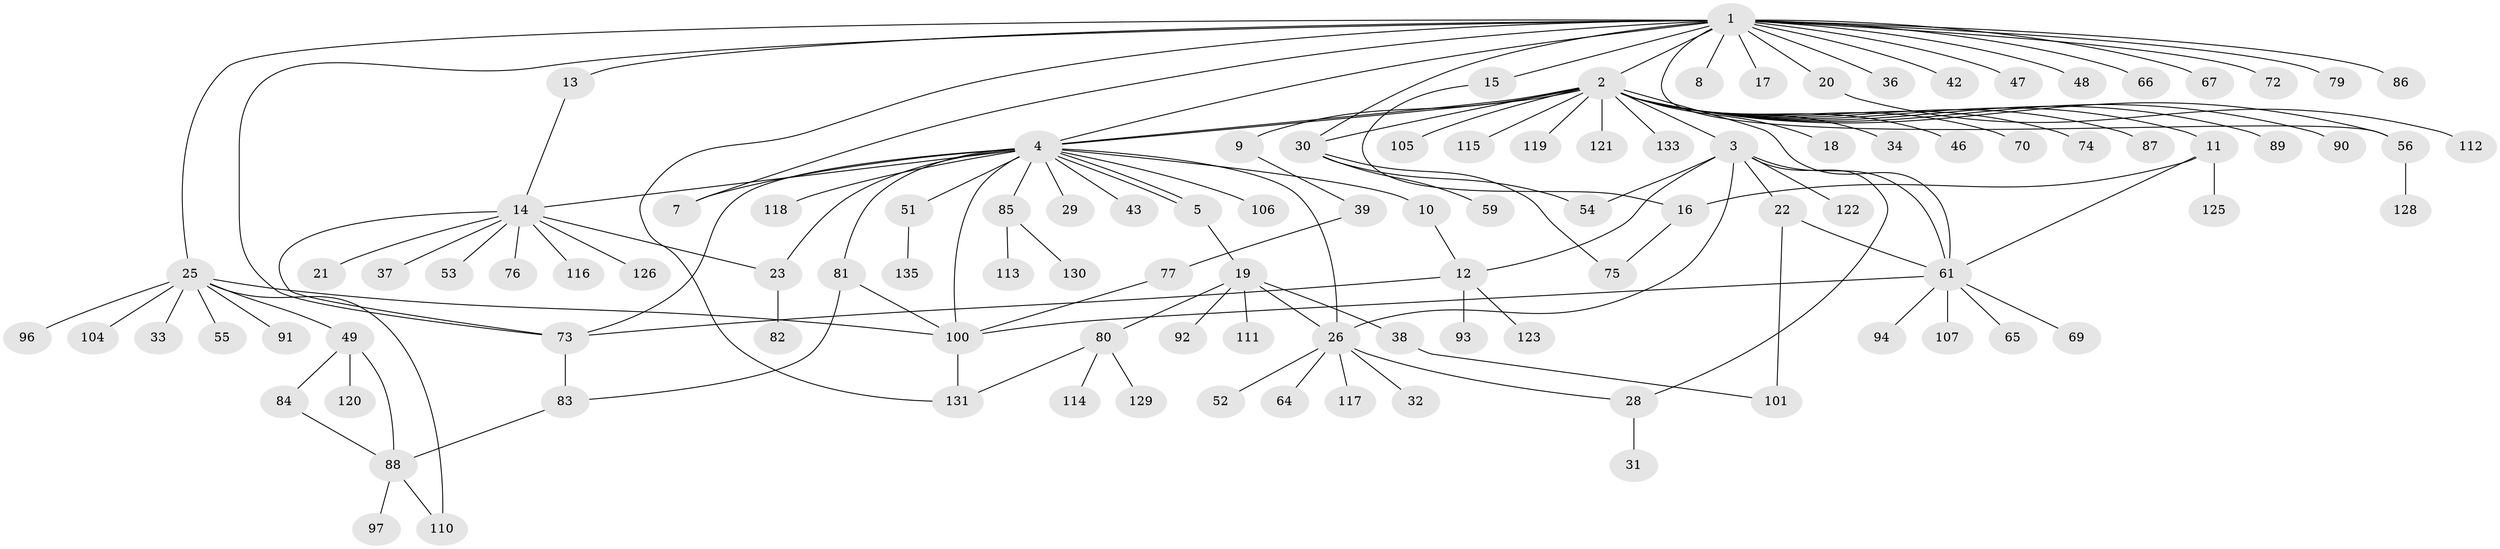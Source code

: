 // Generated by graph-tools (version 1.1) at 2025/51/02/27/25 19:51:57]
// undirected, 107 vertices, 138 edges
graph export_dot {
graph [start="1"]
  node [color=gray90,style=filled];
  1 [super="+6"];
  2 [super="+102"];
  3 [super="+78"];
  4 [super="+45"];
  5 [super="+50"];
  7;
  8 [super="+40"];
  9;
  10 [super="+98"];
  11;
  12 [super="+68"];
  13;
  14 [super="+62"];
  15 [super="+95"];
  16 [super="+60"];
  17;
  18;
  19 [super="+41"];
  20;
  21;
  22 [super="+108"];
  23 [super="+24"];
  25 [super="+109"];
  26 [super="+27"];
  28;
  29;
  30 [super="+35"];
  31;
  32;
  33;
  34;
  36;
  37;
  38 [super="+44"];
  39 [super="+57"];
  42;
  43;
  46;
  47;
  48;
  49 [super="+58"];
  51;
  52;
  53;
  54 [super="+99"];
  55 [super="+63"];
  56;
  59;
  61 [super="+71"];
  64;
  65;
  66;
  67;
  69;
  70;
  72;
  73 [super="+124"];
  74;
  75;
  76;
  77;
  79;
  80;
  81;
  82;
  83;
  84;
  85;
  86;
  87;
  88 [super="+132"];
  89;
  90;
  91;
  92 [super="+127"];
  93;
  94;
  96;
  97;
  100 [super="+103"];
  101;
  104;
  105;
  106;
  107;
  110;
  111;
  112;
  113;
  114;
  115;
  116;
  117;
  118;
  119;
  120 [super="+134"];
  121;
  122;
  123;
  125;
  126;
  128;
  129;
  130;
  131;
  133;
  135;
  1 -- 2;
  1 -- 4;
  1 -- 25;
  1 -- 30;
  1 -- 36;
  1 -- 48;
  1 -- 56;
  1 -- 67;
  1 -- 72;
  1 -- 86;
  1 -- 131;
  1 -- 66;
  1 -- 7;
  1 -- 8;
  1 -- 42;
  1 -- 13;
  1 -- 15;
  1 -- 47;
  1 -- 17;
  1 -- 79;
  1 -- 20;
  1 -- 73;
  2 -- 3;
  2 -- 4;
  2 -- 4;
  2 -- 9;
  2 -- 11;
  2 -- 18;
  2 -- 30;
  2 -- 34;
  2 -- 46;
  2 -- 56;
  2 -- 61;
  2 -- 70;
  2 -- 74;
  2 -- 87;
  2 -- 89;
  2 -- 90;
  2 -- 105;
  2 -- 115;
  2 -- 119;
  2 -- 121;
  2 -- 133;
  3 -- 22;
  3 -- 28;
  3 -- 61;
  3 -- 26 [weight=2];
  3 -- 122;
  3 -- 12;
  3 -- 54;
  4 -- 5;
  4 -- 5;
  4 -- 7;
  4 -- 10;
  4 -- 14;
  4 -- 23;
  4 -- 26;
  4 -- 29;
  4 -- 43;
  4 -- 51;
  4 -- 73;
  4 -- 81;
  4 -- 85;
  4 -- 100 [weight=2];
  4 -- 118;
  4 -- 106;
  5 -- 19;
  9 -- 39;
  10 -- 12;
  11 -- 16;
  11 -- 61;
  11 -- 125;
  12 -- 73;
  12 -- 123;
  12 -- 93;
  13 -- 14;
  14 -- 21;
  14 -- 37;
  14 -- 53;
  14 -- 73;
  14 -- 76;
  14 -- 116;
  14 -- 126;
  14 -- 23;
  15 -- 16;
  16 -- 75;
  19 -- 26;
  19 -- 38;
  19 -- 80;
  19 -- 92;
  19 -- 111;
  20 -- 112;
  22 -- 101;
  22 -- 61;
  23 -- 82;
  25 -- 33;
  25 -- 49;
  25 -- 55;
  25 -- 91;
  25 -- 96;
  25 -- 104;
  25 -- 110;
  25 -- 100;
  26 -- 28;
  26 -- 64;
  26 -- 117;
  26 -- 32;
  26 -- 52;
  28 -- 31;
  30 -- 75;
  30 -- 54;
  30 -- 59;
  38 -- 101;
  39 -- 77;
  49 -- 84;
  49 -- 88;
  49 -- 120;
  51 -- 135;
  56 -- 128;
  61 -- 65;
  61 -- 69;
  61 -- 94;
  61 -- 107;
  61 -- 100;
  73 -- 83;
  77 -- 100;
  80 -- 114;
  80 -- 129;
  80 -- 131;
  81 -- 83;
  81 -- 100;
  83 -- 88;
  84 -- 88;
  85 -- 113;
  85 -- 130;
  88 -- 97;
  88 -- 110;
  100 -- 131;
}
